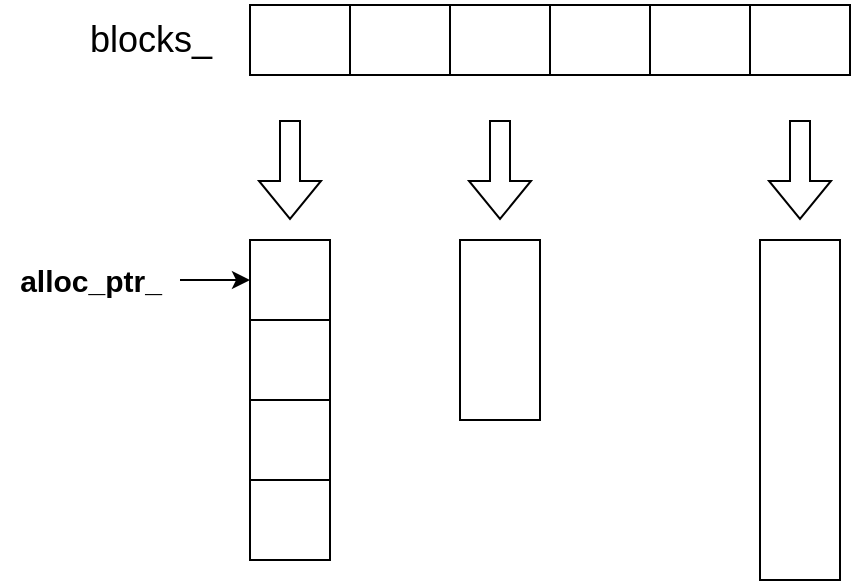 <mxfile version="25.0.3">
  <diagram name="内存池" id="auMswNlSUPk9TMeBMvKS">
    <mxGraphModel dx="992" dy="786" grid="1" gridSize="10" guides="1" tooltips="1" connect="1" arrows="1" fold="1" page="1" pageScale="1" pageWidth="827" pageHeight="1169" math="0" shadow="0">
      <root>
        <mxCell id="0" />
        <mxCell id="1" parent="0" />
        <mxCell id="bCJNEEUH5Nz1SLZWFqeM-1" value="" style="rounded=0;whiteSpace=wrap;html=1;" vertex="1" parent="1">
          <mxGeometry x="170" y="352.5" width="50" height="35" as="geometry" />
        </mxCell>
        <mxCell id="bCJNEEUH5Nz1SLZWFqeM-2" value="&lt;font style=&quot;font-size: 18px;&quot;&gt;blocks_&lt;/font&gt;" style="text;html=1;align=center;verticalAlign=middle;resizable=0;points=[];autosize=1;strokeColor=none;fillColor=none;" vertex="1" parent="1">
          <mxGeometry x="80" y="350" width="80" height="40" as="geometry" />
        </mxCell>
        <mxCell id="bCJNEEUH5Nz1SLZWFqeM-3" value="" style="rounded=0;whiteSpace=wrap;html=1;" vertex="1" parent="1">
          <mxGeometry x="220" y="352.5" width="50" height="35" as="geometry" />
        </mxCell>
        <mxCell id="bCJNEEUH5Nz1SLZWFqeM-4" value="" style="rounded=0;whiteSpace=wrap;html=1;" vertex="1" parent="1">
          <mxGeometry x="270" y="352.5" width="50" height="35" as="geometry" />
        </mxCell>
        <mxCell id="bCJNEEUH5Nz1SLZWFqeM-5" value="" style="rounded=0;whiteSpace=wrap;html=1;" vertex="1" parent="1">
          <mxGeometry x="320" y="352.5" width="50" height="35" as="geometry" />
        </mxCell>
        <mxCell id="bCJNEEUH5Nz1SLZWFqeM-6" value="" style="rounded=0;whiteSpace=wrap;html=1;" vertex="1" parent="1">
          <mxGeometry x="370" y="352.5" width="50" height="35" as="geometry" />
        </mxCell>
        <mxCell id="bCJNEEUH5Nz1SLZWFqeM-7" value="" style="rounded=0;whiteSpace=wrap;html=1;" vertex="1" parent="1">
          <mxGeometry x="420" y="352.5" width="50" height="35" as="geometry" />
        </mxCell>
        <mxCell id="bCJNEEUH5Nz1SLZWFqeM-8" value="" style="shape=flexArrow;endArrow=classic;html=1;rounded=0;" edge="1" parent="1">
          <mxGeometry width="50" height="50" relative="1" as="geometry">
            <mxPoint x="190" y="410" as="sourcePoint" />
            <mxPoint x="190" y="460" as="targetPoint" />
          </mxGeometry>
        </mxCell>
        <mxCell id="bCJNEEUH5Nz1SLZWFqeM-9" value="" style="rounded=0;whiteSpace=wrap;html=1;" vertex="1" parent="1">
          <mxGeometry x="170" y="470" width="40" height="40" as="geometry" />
        </mxCell>
        <mxCell id="bCJNEEUH5Nz1SLZWFqeM-10" value="" style="shape=flexArrow;endArrow=classic;html=1;rounded=0;" edge="1" parent="1">
          <mxGeometry width="50" height="50" relative="1" as="geometry">
            <mxPoint x="295" y="410" as="sourcePoint" />
            <mxPoint x="295" y="460" as="targetPoint" />
          </mxGeometry>
        </mxCell>
        <mxCell id="bCJNEEUH5Nz1SLZWFqeM-11" value="" style="rounded=0;whiteSpace=wrap;html=1;" vertex="1" parent="1">
          <mxGeometry x="275" y="470" width="40" height="90" as="geometry" />
        </mxCell>
        <mxCell id="bCJNEEUH5Nz1SLZWFqeM-12" value="" style="shape=flexArrow;endArrow=classic;html=1;rounded=0;" edge="1" parent="1">
          <mxGeometry width="50" height="50" relative="1" as="geometry">
            <mxPoint x="445" y="410" as="sourcePoint" />
            <mxPoint x="445" y="460" as="targetPoint" />
          </mxGeometry>
        </mxCell>
        <mxCell id="bCJNEEUH5Nz1SLZWFqeM-13" value="" style="rounded=0;whiteSpace=wrap;html=1;" vertex="1" parent="1">
          <mxGeometry x="425" y="470" width="40" height="170" as="geometry" />
        </mxCell>
        <mxCell id="bCJNEEUH5Nz1SLZWFqeM-14" value="&lt;b&gt;&lt;font style=&quot;font-size: 15px;&quot;&gt;alloc_ptr_&lt;/font&gt;&lt;/b&gt;" style="text;html=1;align=center;verticalAlign=middle;resizable=0;points=[];autosize=1;strokeColor=none;fillColor=none;" vertex="1" parent="1">
          <mxGeometry x="45" y="475" width="90" height="30" as="geometry" />
        </mxCell>
        <mxCell id="bCJNEEUH5Nz1SLZWFqeM-15" value="" style="rounded=0;whiteSpace=wrap;html=1;" vertex="1" parent="1">
          <mxGeometry x="170" y="510" width="40" height="40" as="geometry" />
        </mxCell>
        <mxCell id="bCJNEEUH5Nz1SLZWFqeM-16" value="" style="rounded=0;whiteSpace=wrap;html=1;" vertex="1" parent="1">
          <mxGeometry x="170" y="550" width="40" height="40" as="geometry" />
        </mxCell>
        <mxCell id="bCJNEEUH5Nz1SLZWFqeM-17" value="" style="rounded=0;whiteSpace=wrap;html=1;" vertex="1" parent="1">
          <mxGeometry x="170" y="590" width="40" height="40" as="geometry" />
        </mxCell>
        <mxCell id="bCJNEEUH5Nz1SLZWFqeM-18" value="" style="endArrow=classic;html=1;rounded=0;exitX=1;exitY=0.5;exitDx=0;exitDy=0;exitPerimeter=0;entryX=0;entryY=0.5;entryDx=0;entryDy=0;" edge="1" parent="1" source="bCJNEEUH5Nz1SLZWFqeM-14" target="bCJNEEUH5Nz1SLZWFqeM-9">
          <mxGeometry width="50" height="50" relative="1" as="geometry">
            <mxPoint x="140" y="660" as="sourcePoint" />
            <mxPoint x="190" y="610" as="targetPoint" />
          </mxGeometry>
        </mxCell>
      </root>
    </mxGraphModel>
  </diagram>
</mxfile>
